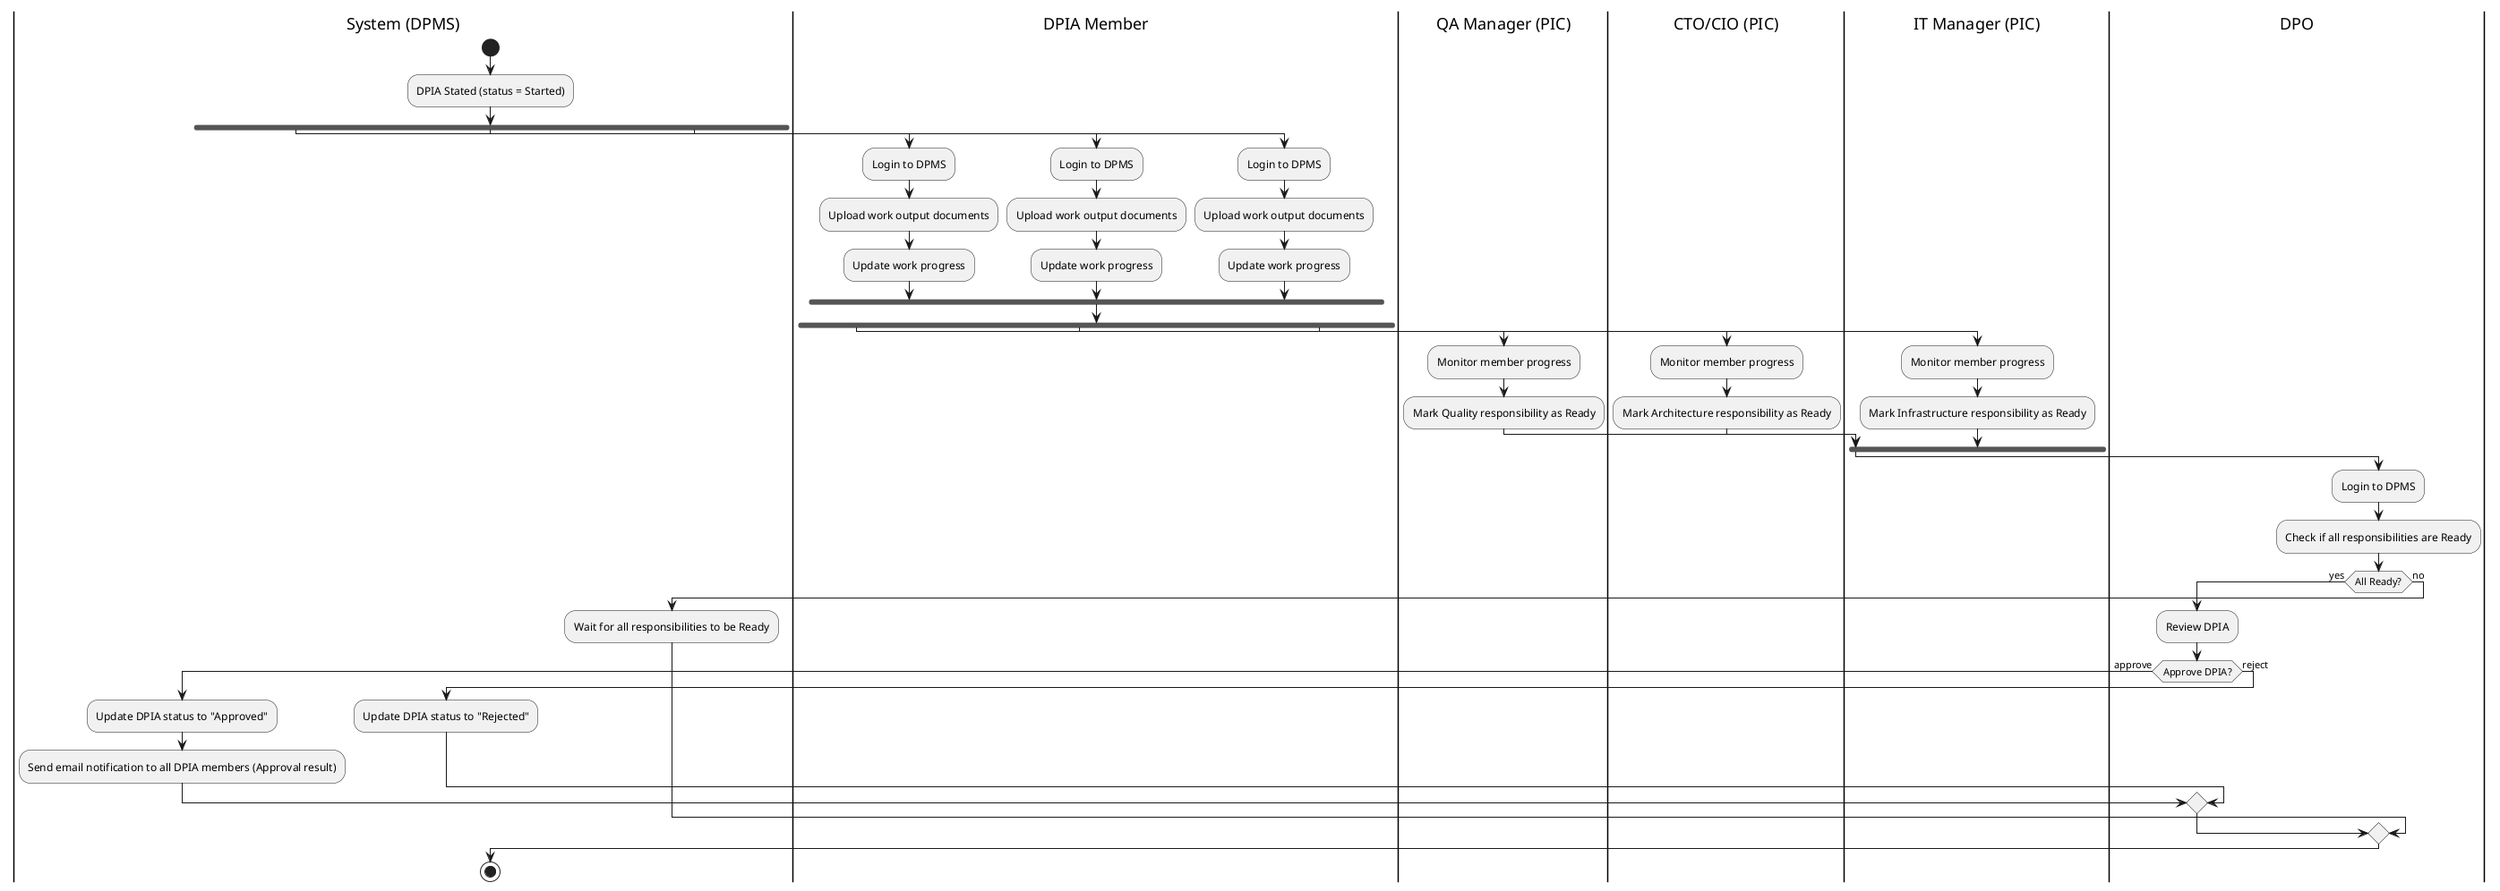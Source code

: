 @startuml
|System (DPMS)|
start
:DPIA Stated (status = Started);

fork
  |DPIA Member|
  :Login to DPMS;
  :Upload work output documents;
  :Update work progress;
fork again
  |DPIA Member|
  :Login to DPMS;
  :Upload work output documents;
  :Update work progress;
fork again
  |DPIA Member|
  :Login to DPMS;
  :Upload work output documents;
  :Update work progress;
end fork

fork
  |QA Manager (PIC)|
  :Monitor member progress;
  :Mark Quality responsibility as Ready;
fork again
  |CTO/CIO (PIC)|
  :Monitor member progress;
  :Mark Architecture responsibility as Ready;
fork again
  |IT Manager (PIC)|
  :Monitor member progress;
  :Mark Infrastructure responsibility as Ready;
end fork

|DPO|
:Login to DPMS;
:Check if all responsibilities are Ready;

if (All Ready?) then (yes)
  :Review DPIA;

  if (Approve DPIA?) then (approve)
    |System (DPMS)|
    :Update DPIA status to "Approved";
    :Send email notification to all DPIA members (Approval result);
  else (reject)
    |System (DPMS)|
    :Update DPIA status to "Rejected";
  endif

else (no)
  :Wait for all responsibilities to be Ready;
endif

stop
@enduml